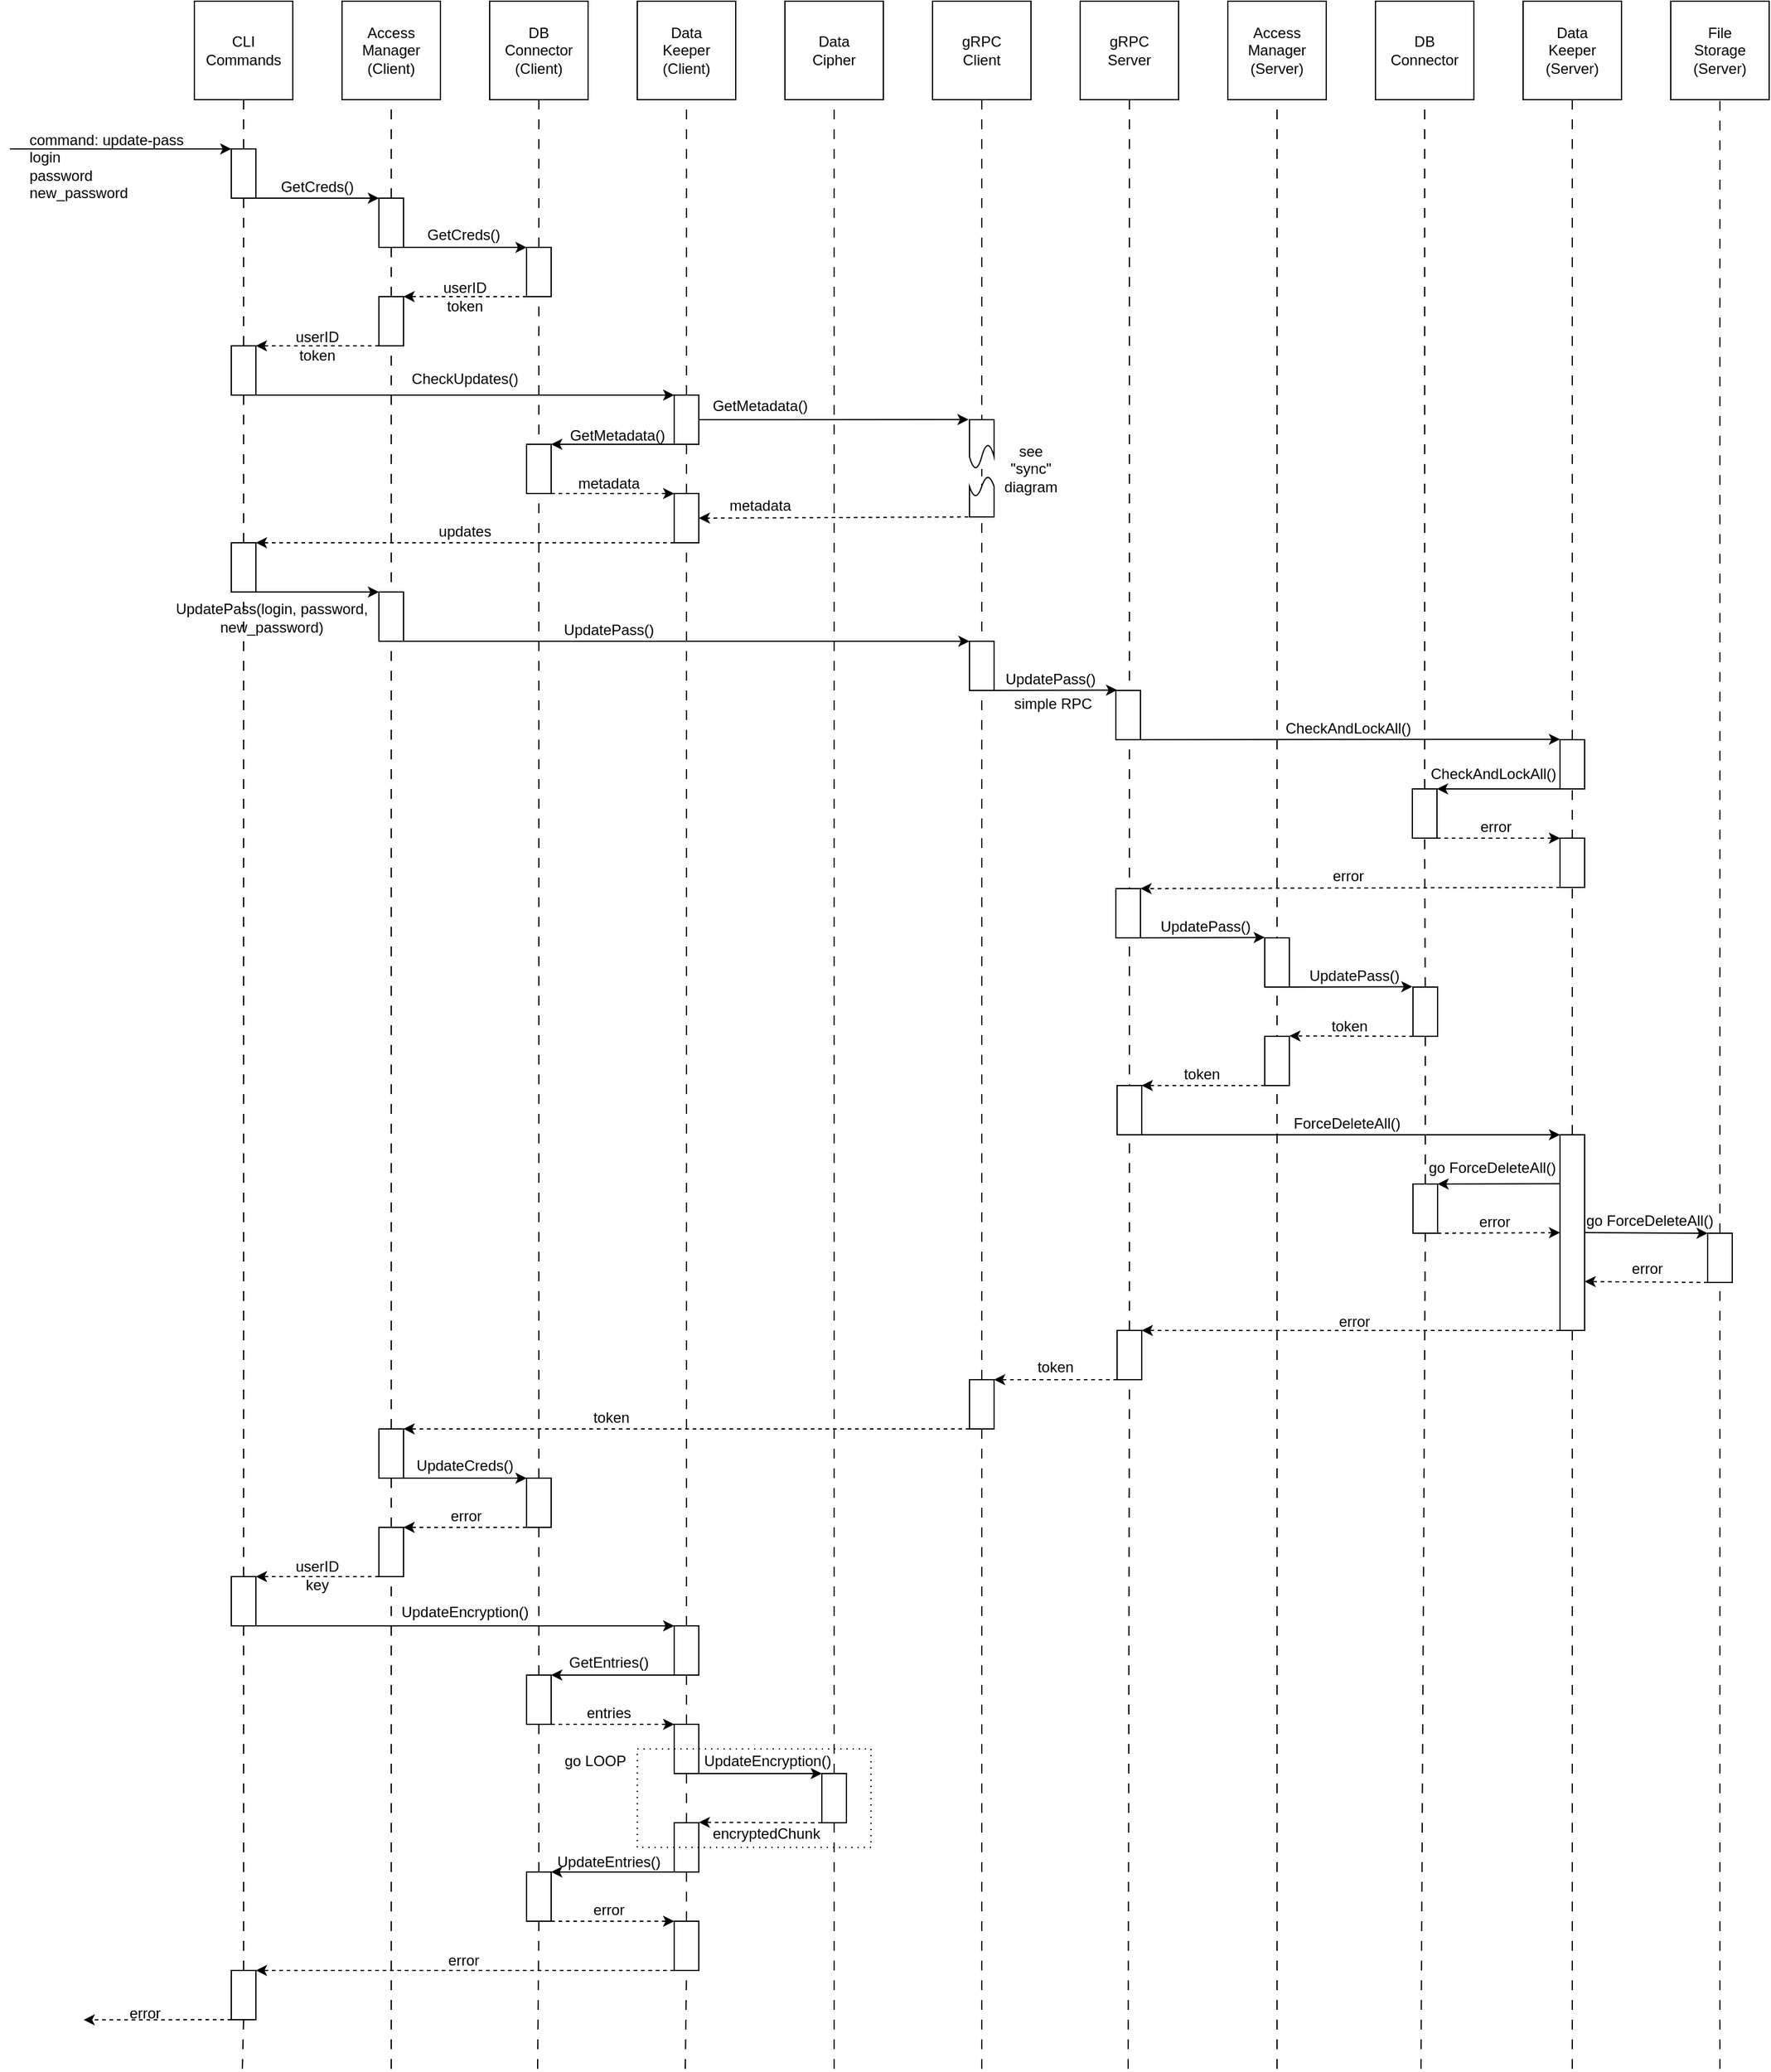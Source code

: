 <mxfile>
    <diagram name="Page-1" id="1Ryli8fB0829bHw35d7t">
        <mxGraphModel dx="1779" dy="1341" grid="1" gridSize="10" guides="1" tooltips="1" connect="1" arrows="1" fold="1" page="0" pageScale="1" pageWidth="827" pageHeight="1169" math="0" shadow="0">
            <root>
                <mxCell id="0"/>
                <mxCell id="1" parent="0"/>
                <mxCell id="tuJECXELKrIchDs7tuP_-1" value="CLI&lt;br&gt;Commands" style="whiteSpace=wrap;html=1;aspect=fixed;" parent="1" vertex="1">
                    <mxGeometry x="80" y="-240" width="80" height="80" as="geometry"/>
                </mxCell>
                <mxCell id="tuJECXELKrIchDs7tuP_-2" value="" style="endArrow=none;dashed=1;html=1;rounded=0;entryX=0.5;entryY=1;entryDx=0;entryDy=0;dashPattern=8 8;startArrow=none;" parent="1" source="407" target="tuJECXELKrIchDs7tuP_-1" edge="1">
                    <mxGeometry width="50" height="50" relative="1" as="geometry">
                        <mxPoint x="120" y="220" as="sourcePoint"/>
                        <mxPoint x="460" y="90" as="targetPoint"/>
                    </mxGeometry>
                </mxCell>
                <mxCell id="tuJECXELKrIchDs7tuP_-4" value="Data&lt;br&gt;Keeper&lt;br&gt;(Client)" style="whiteSpace=wrap;html=1;aspect=fixed;" parent="1" vertex="1">
                    <mxGeometry x="440" y="-240" width="80" height="80" as="geometry"/>
                </mxCell>
                <mxCell id="tuJECXELKrIchDs7tuP_-8" value="gRPC&lt;br&gt;Client" style="whiteSpace=wrap;html=1;aspect=fixed;" parent="1" vertex="1">
                    <mxGeometry x="680" y="-240" width="80" height="80" as="geometry"/>
                </mxCell>
                <mxCell id="tuJECXELKrIchDs7tuP_-9" value="gRPC&lt;br&gt;Server" style="whiteSpace=wrap;html=1;aspect=fixed;" parent="1" vertex="1">
                    <mxGeometry x="800" y="-240" width="80" height="80" as="geometry"/>
                </mxCell>
                <mxCell id="tuJECXELKrIchDs7tuP_-10" value="Access Manager&lt;br&gt;(Server)" style="whiteSpace=wrap;html=1;aspect=fixed;" parent="1" vertex="1">
                    <mxGeometry x="920" y="-240" width="80" height="80" as="geometry"/>
                </mxCell>
                <mxCell id="tuJECXELKrIchDs7tuP_-12" value="DB&lt;br&gt;Connector" style="whiteSpace=wrap;html=1;aspect=fixed;" parent="1" vertex="1">
                    <mxGeometry x="1040" y="-240" width="80" height="80" as="geometry"/>
                </mxCell>
                <mxCell id="tuJECXELKrIchDs7tuP_-13" value="" style="endArrow=none;dashed=1;html=1;rounded=0;entryX=0.5;entryY=1;entryDx=0;entryDy=0;dashPattern=8 8;startArrow=none;" parent="1" source="416" target="tuJECXELKrIchDs7tuP_-4" edge="1">
                    <mxGeometry width="50" height="50" relative="1" as="geometry">
                        <mxPoint x="479" y="1460" as="sourcePoint"/>
                        <mxPoint x="530" y="-60" as="targetPoint"/>
                    </mxGeometry>
                </mxCell>
                <mxCell id="tuJECXELKrIchDs7tuP_-15" value="" style="endArrow=none;dashed=1;html=1;rounded=0;entryX=0.5;entryY=1;entryDx=0;entryDy=0;dashPattern=8 8;startArrow=none;" parent="1" target="tuJECXELKrIchDs7tuP_-8" edge="1">
                    <mxGeometry width="50" height="50" relative="1" as="geometry">
                        <mxPoint x="720.0" y="120" as="sourcePoint"/>
                        <mxPoint x="910" y="300" as="targetPoint"/>
                    </mxGeometry>
                </mxCell>
                <mxCell id="tuJECXELKrIchDs7tuP_-16" value="" style="endArrow=none;dashed=1;html=1;rounded=0;entryX=0.5;entryY=1;entryDx=0;entryDy=0;dashPattern=8 8;startArrow=none;" parent="1" source="477" target="tuJECXELKrIchDs7tuP_-9" edge="1">
                    <mxGeometry width="50" height="50" relative="1" as="geometry">
                        <mxPoint x="839" y="1470" as="sourcePoint"/>
                        <mxPoint x="910" y="300" as="targetPoint"/>
                    </mxGeometry>
                </mxCell>
                <mxCell id="tuJECXELKrIchDs7tuP_-17" value="" style="endArrow=none;dashed=1;html=1;rounded=0;entryX=0.5;entryY=1;entryDx=0;entryDy=0;dashPattern=8 8;startArrow=none;" parent="1" target="tuJECXELKrIchDs7tuP_-10" edge="1">
                    <mxGeometry width="50" height="50" relative="1" as="geometry">
                        <mxPoint x="960" y="1440" as="sourcePoint"/>
                        <mxPoint x="910" y="300" as="targetPoint"/>
                    </mxGeometry>
                </mxCell>
                <mxCell id="tuJECXELKrIchDs7tuP_-18" value="" style="endArrow=none;dashed=1;html=1;rounded=0;entryX=0.5;entryY=1;entryDx=0;entryDy=0;dashPattern=8 8;startArrow=none;" parent="1" source="452" edge="1">
                    <mxGeometry width="50" height="50" relative="1" as="geometry">
                        <mxPoint x="1079" y="860" as="sourcePoint"/>
                        <mxPoint x="1080" y="-160.0" as="targetPoint"/>
                    </mxGeometry>
                </mxCell>
                <mxCell id="399" style="edgeStyle=none;html=1;exitX=1;exitY=1;exitDx=0;exitDy=0;entryX=0;entryY=0;entryDx=0;entryDy=0;" edge="1" parent="1" source="tuJECXELKrIchDs7tuP_-20" target="396">
                    <mxGeometry relative="1" as="geometry"/>
                </mxCell>
                <mxCell id="tuJECXELKrIchDs7tuP_-20" value="" style="rounded=0;whiteSpace=wrap;html=1;" parent="1" vertex="1">
                    <mxGeometry x="110" y="-120" width="20" height="40" as="geometry"/>
                </mxCell>
                <mxCell id="tuJECXELKrIchDs7tuP_-21" value="" style="endArrow=classic;html=1;rounded=0;entryX=0;entryY=0;entryDx=0;entryDy=0;" parent="1" target="tuJECXELKrIchDs7tuP_-20" edge="1">
                    <mxGeometry width="50" height="50" relative="1" as="geometry">
                        <mxPoint x="-70" y="-120" as="sourcePoint"/>
                        <mxPoint x="320" y="40" as="targetPoint"/>
                    </mxGeometry>
                </mxCell>
                <mxCell id="tuJECXELKrIchDs7tuP_-28" value="Access&lt;br&gt;Manager&lt;br&gt;(Client)" style="whiteSpace=wrap;html=1;aspect=fixed;" parent="1" vertex="1">
                    <mxGeometry x="200" y="-240" width="80" height="80" as="geometry"/>
                </mxCell>
                <mxCell id="tuJECXELKrIchDs7tuP_-29" value="" style="endArrow=none;dashed=1;html=1;rounded=0;entryX=0.5;entryY=1;entryDx=0;entryDy=0;dashPattern=8 8;startArrow=none;" parent="1" target="tuJECXELKrIchDs7tuP_-28" edge="1" source="404">
                    <mxGeometry width="50" height="50" relative="1" as="geometry">
                        <mxPoint x="240" y="2720" as="sourcePoint"/>
                        <mxPoint x="290" y="190" as="targetPoint"/>
                    </mxGeometry>
                </mxCell>
                <mxCell id="tuJECXELKrIchDs7tuP_-30" value="DB&lt;br&gt;Connector&lt;br&gt;(Client)" style="whiteSpace=wrap;html=1;aspect=fixed;" parent="1" vertex="1">
                    <mxGeometry x="320" y="-240" width="80" height="80" as="geometry"/>
                </mxCell>
                <mxCell id="tuJECXELKrIchDs7tuP_-31" value="" style="endArrow=none;dashed=1;html=1;rounded=0;entryX=0.5;entryY=1;entryDx=0;entryDy=0;dashPattern=8 8;startArrow=none;" parent="1" source="401" target="tuJECXELKrIchDs7tuP_-30" edge="1">
                    <mxGeometry width="50" height="50" relative="1" as="geometry">
                        <mxPoint x="360" y="310" as="sourcePoint"/>
                        <mxPoint x="410" y="-60" as="targetPoint"/>
                    </mxGeometry>
                </mxCell>
                <mxCell id="tuJECXELKrIchDs7tuP_-33" value="" style="endArrow=classic;html=1;rounded=0;exitX=1;exitY=1;exitDx=0;exitDy=0;entryX=0;entryY=0;entryDx=0;entryDy=0;" parent="1" target="tuJECXELKrIchDs7tuP_-32" edge="1">
                    <mxGeometry width="50" height="50" relative="1" as="geometry">
                        <mxPoint x="130" y="240" as="sourcePoint"/>
                        <mxPoint x="580" y="370" as="targetPoint"/>
                    </mxGeometry>
                </mxCell>
                <mxCell id="tuJECXELKrIchDs7tuP_-38" value="UpdatePass(login, password, new_password)" style="text;strokeColor=none;align=center;fillColor=none;html=1;verticalAlign=middle;whiteSpace=wrap;rounded=0;" parent="1" vertex="1">
                    <mxGeometry x="54" y="246" width="178" height="30" as="geometry"/>
                </mxCell>
                <mxCell id="tuJECXELKrIchDs7tuP_-41" value="command: update-pass&lt;br&gt;login&lt;br&gt;password&lt;br&gt;new_password" style="text;html=1;strokeColor=none;fillColor=none;align=left;verticalAlign=middle;whiteSpace=wrap;rounded=0;" parent="1" vertex="1">
                    <mxGeometry x="-56" y="-121" width="135" height="30" as="geometry"/>
                </mxCell>
                <mxCell id="373" style="edgeStyle=none;html=1;exitX=1;exitY=1;exitDx=0;exitDy=0;entryX=0;entryY=0;entryDx=0;entryDy=0;" edge="1" parent="1" target="372">
                    <mxGeometry relative="1" as="geometry">
                        <mxPoint x="250" y="280" as="sourcePoint"/>
                    </mxGeometry>
                </mxCell>
                <mxCell id="95" value="" style="endArrow=none;dashed=1;html=1;rounded=0;entryX=0.5;entryY=1;entryDx=0;entryDy=0;dashPattern=8 8;startArrow=none;" parent="1" edge="1" source="426">
                    <mxGeometry width="50" height="50" relative="1" as="geometry">
                        <mxPoint x="720" y="2700" as="sourcePoint"/>
                        <mxPoint x="720.0" y="140" as="targetPoint"/>
                    </mxGeometry>
                </mxCell>
                <mxCell id="300" value="Data&lt;br&gt;Keeper&lt;br&gt;(Server)" style="whiteSpace=wrap;html=1;aspect=fixed;" parent="1" vertex="1">
                    <mxGeometry x="1160" y="-240" width="80" height="80" as="geometry"/>
                </mxCell>
                <mxCell id="301" value="" style="endArrow=none;dashed=1;html=1;strokeWidth=1;entryX=0.5;entryY=1;entryDx=0;entryDy=0;dashPattern=8 8;startArrow=none;" parent="1" source="448" target="300" edge="1">
                    <mxGeometry width="50" height="50" relative="1" as="geometry">
                        <mxPoint x="1200" y="1440" as="sourcePoint"/>
                        <mxPoint x="1690" y="760" as="targetPoint"/>
                    </mxGeometry>
                </mxCell>
                <mxCell id="376" style="edgeStyle=none;html=1;exitX=1;exitY=1;exitDx=0;exitDy=0;" edge="1" parent="1" source="372">
                    <mxGeometry relative="1" as="geometry">
                        <mxPoint x="830" y="319.667" as="targetPoint"/>
                    </mxGeometry>
                </mxCell>
                <mxCell id="374" value="UpdatePass()" style="text;html=1;strokeColor=none;fillColor=none;align=center;verticalAlign=middle;whiteSpace=wrap;rounded=0;" vertex="1" parent="1">
                    <mxGeometry x="387" y="256" width="60" height="30" as="geometry"/>
                </mxCell>
                <mxCell id="381" style="edgeStyle=none;html=1;exitX=1;exitY=1;exitDx=0;exitDy=0;" edge="1" parent="1">
                    <mxGeometry relative="1" as="geometry">
                        <mxPoint x="950" y="520.667" as="targetPoint"/>
                        <mxPoint x="849" y="521" as="sourcePoint"/>
                    </mxGeometry>
                </mxCell>
                <mxCell id="450" style="edgeStyle=none;html=1;exitX=1;exitY=1;exitDx=0;exitDy=0;" edge="1" parent="1" source="375">
                    <mxGeometry relative="1" as="geometry">
                        <mxPoint x="1190" y="359.684" as="targetPoint"/>
                    </mxGeometry>
                </mxCell>
                <mxCell id="375" value="" style="rounded=0;whiteSpace=wrap;html=1;" vertex="1" parent="1">
                    <mxGeometry x="829" y="320" width="20" height="40" as="geometry"/>
                </mxCell>
                <mxCell id="377" value="UpdatePass()" style="text;html=1;strokeColor=none;fillColor=none;align=center;verticalAlign=middle;whiteSpace=wrap;rounded=0;" vertex="1" parent="1">
                    <mxGeometry x="746" y="296" width="60" height="30" as="geometry"/>
                </mxCell>
                <mxCell id="378" value="simple RPC" style="text;html=1;strokeColor=none;fillColor=none;align=center;verticalAlign=middle;whiteSpace=wrap;rounded=0;" vertex="1" parent="1">
                    <mxGeometry x="738" y="316" width="80" height="30" as="geometry"/>
                </mxCell>
                <mxCell id="387" style="edgeStyle=none;html=1;exitX=1;exitY=1;exitDx=0;exitDy=0;" edge="1" parent="1" source="379">
                    <mxGeometry relative="1" as="geometry">
                        <mxPoint x="1070" y="560.667" as="targetPoint"/>
                    </mxGeometry>
                </mxCell>
                <mxCell id="379" value="" style="rounded=0;whiteSpace=wrap;html=1;" vertex="1" parent="1">
                    <mxGeometry x="950" y="521" width="20" height="40" as="geometry"/>
                </mxCell>
                <mxCell id="382" value="UpdatePass()" style="text;html=1;strokeColor=none;fillColor=none;align=center;verticalAlign=middle;whiteSpace=wrap;rounded=0;" vertex="1" parent="1">
                    <mxGeometry x="871.5" y="497" width="60" height="30" as="geometry"/>
                </mxCell>
                <mxCell id="384" value="" style="endArrow=none;dashed=1;html=1;rounded=0;entryX=0.5;entryY=1;entryDx=0;entryDy=0;dashPattern=8 8;startArrow=none;" edge="1" parent="1" source="464" target="383">
                    <mxGeometry width="50" height="50" relative="1" as="geometry">
                        <mxPoint x="1078" y="1480" as="sourcePoint"/>
                        <mxPoint x="1080" y="241.0" as="targetPoint"/>
                    </mxGeometry>
                </mxCell>
                <mxCell id="390" style="edgeStyle=none;html=1;exitX=0;exitY=1;exitDx=0;exitDy=0;dashed=1;" edge="1" parent="1" source="383">
                    <mxGeometry relative="1" as="geometry">
                        <mxPoint x="970" y="600.667" as="targetPoint"/>
                    </mxGeometry>
                </mxCell>
                <mxCell id="383" value="" style="rounded=0;whiteSpace=wrap;html=1;" vertex="1" parent="1">
                    <mxGeometry x="1070.5" y="561" width="20" height="40" as="geometry"/>
                </mxCell>
                <mxCell id="388" value="UpdatePass()" style="text;html=1;strokeColor=none;fillColor=none;align=center;verticalAlign=middle;whiteSpace=wrap;rounded=0;" vertex="1" parent="1">
                    <mxGeometry x="993" y="537" width="60" height="30" as="geometry"/>
                </mxCell>
                <mxCell id="393" style="edgeStyle=none;html=1;exitX=0;exitY=1;exitDx=0;exitDy=0;entryX=1;entryY=0;entryDx=0;entryDy=0;dashed=1;" edge="1" parent="1" source="389" target="392">
                    <mxGeometry relative="1" as="geometry"/>
                </mxCell>
                <mxCell id="389" value="" style="rounded=0;whiteSpace=wrap;html=1;" vertex="1" parent="1">
                    <mxGeometry x="950" y="601" width="20" height="40" as="geometry"/>
                </mxCell>
                <mxCell id="391" value="token" style="text;html=1;strokeColor=none;fillColor=none;align=center;verticalAlign=middle;whiteSpace=wrap;rounded=0;" vertex="1" parent="1">
                    <mxGeometry x="989" y="578" width="60" height="30" as="geometry"/>
                </mxCell>
                <mxCell id="447" style="edgeStyle=none;html=1;exitX=1;exitY=1;exitDx=0;exitDy=0;entryX=0;entryY=0;entryDx=0;entryDy=0;" edge="1" parent="1" source="392" target="445">
                    <mxGeometry relative="1" as="geometry"/>
                </mxCell>
                <mxCell id="392" value="" style="rounded=0;whiteSpace=wrap;html=1;" vertex="1" parent="1">
                    <mxGeometry x="830" y="641" width="20" height="40" as="geometry"/>
                </mxCell>
                <mxCell id="394" value="token" style="text;html=1;strokeColor=none;fillColor=none;align=center;verticalAlign=middle;whiteSpace=wrap;rounded=0;" vertex="1" parent="1">
                    <mxGeometry x="868.5" y="617" width="60" height="30" as="geometry"/>
                </mxCell>
                <mxCell id="403" style="edgeStyle=none;html=1;exitX=1;exitY=1;exitDx=0;exitDy=0;entryX=0;entryY=0;entryDx=0;entryDy=0;" edge="1" parent="1" source="396" target="401">
                    <mxGeometry relative="1" as="geometry"/>
                </mxCell>
                <mxCell id="396" value="" style="rounded=0;whiteSpace=wrap;html=1;" vertex="1" parent="1">
                    <mxGeometry x="230" y="-80" width="20" height="40" as="geometry"/>
                </mxCell>
                <mxCell id="402" value="" style="endArrow=none;dashed=1;html=1;rounded=0;entryX=0.5;entryY=1;entryDx=0;entryDy=0;dashPattern=8 8;startArrow=none;" edge="1" parent="1" source="488" target="401">
                    <mxGeometry width="50" height="50" relative="1" as="geometry">
                        <mxPoint x="359" y="1423.333" as="sourcePoint"/>
                        <mxPoint x="360" y="-160" as="targetPoint"/>
                    </mxGeometry>
                </mxCell>
                <mxCell id="406" style="edgeStyle=none;html=1;exitX=0;exitY=1;exitDx=0;exitDy=0;entryX=1;entryY=0;entryDx=0;entryDy=0;dashed=1;" edge="1" parent="1" source="401" target="404">
                    <mxGeometry relative="1" as="geometry"/>
                </mxCell>
                <mxCell id="401" value="" style="rounded=0;whiteSpace=wrap;html=1;" vertex="1" parent="1">
                    <mxGeometry x="350" y="-40" width="20" height="40" as="geometry"/>
                </mxCell>
                <mxCell id="405" value="" style="endArrow=none;dashed=1;html=1;rounded=0;entryX=0.5;entryY=1;entryDx=0;entryDy=0;dashPattern=8 8;startArrow=none;" edge="1" parent="1" source="494" target="404">
                    <mxGeometry width="50" height="50" relative="1" as="geometry">
                        <mxPoint x="240" y="2720" as="sourcePoint"/>
                        <mxPoint x="240" y="-160" as="targetPoint"/>
                    </mxGeometry>
                </mxCell>
                <mxCell id="409" style="edgeStyle=none;html=1;exitX=0;exitY=1;exitDx=0;exitDy=0;entryX=1;entryY=0;entryDx=0;entryDy=0;dashed=1;" edge="1" parent="1" source="404" target="407">
                    <mxGeometry relative="1" as="geometry"/>
                </mxCell>
                <mxCell id="404" value="" style="rounded=0;whiteSpace=wrap;html=1;" vertex="1" parent="1">
                    <mxGeometry x="230" width="20" height="40" as="geometry"/>
                </mxCell>
                <mxCell id="408" value="" style="endArrow=none;dashed=1;html=1;rounded=0;entryX=0.5;entryY=1;entryDx=0;entryDy=0;dashPattern=8 8;startArrow=none;" edge="1" parent="1" source="439" target="407">
                    <mxGeometry width="50" height="50" relative="1" as="geometry">
                        <mxPoint x="119" y="1450" as="sourcePoint"/>
                        <mxPoint x="120" y="-160" as="targetPoint"/>
                    </mxGeometry>
                </mxCell>
                <mxCell id="418" style="edgeStyle=none;html=1;exitX=1;exitY=1;exitDx=0;exitDy=0;entryX=0;entryY=0;entryDx=0;entryDy=0;" edge="1" parent="1" source="407" target="416">
                    <mxGeometry relative="1" as="geometry"/>
                </mxCell>
                <mxCell id="407" value="" style="rounded=0;whiteSpace=wrap;html=1;" vertex="1" parent="1">
                    <mxGeometry x="110" y="40" width="20" height="40" as="geometry"/>
                </mxCell>
                <mxCell id="410" value="GetCreds()" style="text;html=1;strokeColor=none;fillColor=none;align=center;verticalAlign=middle;whiteSpace=wrap;rounded=0;" vertex="1" parent="1">
                    <mxGeometry x="150" y="-104" width="60" height="30" as="geometry"/>
                </mxCell>
                <mxCell id="411" value="GetCreds()" style="text;html=1;strokeColor=none;fillColor=none;align=center;verticalAlign=middle;whiteSpace=wrap;rounded=0;" vertex="1" parent="1">
                    <mxGeometry x="269" y="-65" width="60" height="30" as="geometry"/>
                </mxCell>
                <mxCell id="412" value="userID&lt;br&gt;token" style="text;html=1;strokeColor=none;fillColor=none;align=center;verticalAlign=middle;whiteSpace=wrap;rounded=0;" vertex="1" parent="1">
                    <mxGeometry x="270" y="-15" width="60" height="30" as="geometry"/>
                </mxCell>
                <mxCell id="413" value="userID&lt;br&gt;token" style="text;html=1;strokeColor=none;fillColor=none;align=center;verticalAlign=middle;whiteSpace=wrap;rounded=0;" vertex="1" parent="1">
                    <mxGeometry x="150" y="27" width="60" height="25" as="geometry"/>
                </mxCell>
                <mxCell id="417" value="" style="endArrow=none;dashed=1;html=1;rounded=0;entryX=0.5;entryY=1;entryDx=0;entryDy=0;dashPattern=8 8;startArrow=none;" edge="1" parent="1" source="430" target="416">
                    <mxGeometry width="50" height="50" relative="1" as="geometry">
                        <mxPoint x="479" y="1460" as="sourcePoint"/>
                        <mxPoint x="480" y="-160" as="targetPoint"/>
                    </mxGeometry>
                </mxCell>
                <mxCell id="422" style="edgeStyle=none;html=1;exitX=1;exitY=1;exitDx=0;exitDy=0;entryX=-0.038;entryY=-0.003;entryDx=0;entryDy=0;entryPerimeter=0;" edge="1" parent="1" target="425">
                    <mxGeometry relative="1" as="geometry">
                        <mxPoint x="490.0" y="100" as="sourcePoint"/>
                        <mxPoint x="590.0" y="100" as="targetPoint"/>
                    </mxGeometry>
                </mxCell>
                <mxCell id="429" style="edgeStyle=none;html=1;exitX=0;exitY=1;exitDx=0;exitDy=0;entryX=1;entryY=0;entryDx=0;entryDy=0;" edge="1" parent="1" source="416" target="428">
                    <mxGeometry relative="1" as="geometry"/>
                </mxCell>
                <mxCell id="416" value="" style="rounded=0;whiteSpace=wrap;html=1;" vertex="1" parent="1">
                    <mxGeometry x="470" y="80" width="20" height="40" as="geometry"/>
                </mxCell>
                <mxCell id="419" value="CheckUpdates()" style="text;html=1;strokeColor=none;fillColor=none;align=center;verticalAlign=middle;whiteSpace=wrap;rounded=0;" vertex="1" parent="1">
                    <mxGeometry x="270" y="52" width="60" height="30" as="geometry"/>
                </mxCell>
                <mxCell id="423" value="GetMetadata()" style="text;html=1;strokeColor=none;fillColor=none;align=center;verticalAlign=middle;whiteSpace=wrap;rounded=0;" vertex="1" parent="1">
                    <mxGeometry x="510" y="74" width="60" height="30" as="geometry"/>
                </mxCell>
                <mxCell id="425" value="" style="shape=document;whiteSpace=wrap;html=1;boundedLbl=1;size=0.5;" vertex="1" parent="1">
                    <mxGeometry x="710" y="100" width="20" height="40" as="geometry"/>
                </mxCell>
                <mxCell id="427" value="" style="endArrow=none;dashed=1;html=1;rounded=0;entryX=0.5;entryY=1;entryDx=0;entryDy=0;dashPattern=8 8;startArrow=none;" edge="1" parent="1" source="481" target="426">
                    <mxGeometry width="50" height="50" relative="1" as="geometry">
                        <mxPoint x="720.0" y="2720.0" as="sourcePoint"/>
                        <mxPoint x="720.0" y="160" as="targetPoint"/>
                    </mxGeometry>
                </mxCell>
                <mxCell id="436" style="edgeStyle=none;html=1;exitX=0.75;exitY=0;exitDx=0;exitDy=0;entryX=1;entryY=0.5;entryDx=0;entryDy=0;dashed=1;" edge="1" parent="1" source="426" target="430">
                    <mxGeometry relative="1" as="geometry"/>
                </mxCell>
                <mxCell id="426" value="" style="shape=document;whiteSpace=wrap;html=1;boundedLbl=1;size=0.5;rotation=-180;" vertex="1" parent="1">
                    <mxGeometry x="710" y="146" width="20" height="33" as="geometry"/>
                </mxCell>
                <mxCell id="432" style="edgeStyle=none;html=1;exitX=1;exitY=1;exitDx=0;exitDy=0;entryX=0;entryY=0;entryDx=0;entryDy=0;dashed=1;" edge="1" parent="1" source="428" target="430">
                    <mxGeometry relative="1" as="geometry"/>
                </mxCell>
                <mxCell id="428" value="" style="rounded=0;whiteSpace=wrap;html=1;" vertex="1" parent="1">
                    <mxGeometry x="350" y="120" width="20" height="40" as="geometry"/>
                </mxCell>
                <mxCell id="431" value="" style="endArrow=none;dashed=1;html=1;rounded=0;entryX=0.5;entryY=1;entryDx=0;entryDy=0;dashPattern=8 8;startArrow=none;" edge="1" parent="1" source="503" target="430">
                    <mxGeometry width="50" height="50" relative="1" as="geometry">
                        <mxPoint x="479" y="1460" as="sourcePoint"/>
                        <mxPoint x="480.0" y="120" as="targetPoint"/>
                    </mxGeometry>
                </mxCell>
                <mxCell id="441" style="edgeStyle=none;html=1;exitX=0;exitY=1;exitDx=0;exitDy=0;entryX=1;entryY=0;entryDx=0;entryDy=0;dashed=1;" edge="1" parent="1" source="430" target="439">
                    <mxGeometry relative="1" as="geometry"/>
                </mxCell>
                <mxCell id="430" value="" style="rounded=0;whiteSpace=wrap;html=1;" vertex="1" parent="1">
                    <mxGeometry x="470" y="160" width="20" height="40" as="geometry"/>
                </mxCell>
                <mxCell id="433" value="GetMetadata()" style="text;html=1;strokeColor=none;fillColor=none;align=center;verticalAlign=middle;whiteSpace=wrap;rounded=0;" vertex="1" parent="1">
                    <mxGeometry x="394" y="98" width="60" height="30" as="geometry"/>
                </mxCell>
                <mxCell id="434" value="metadata" style="text;html=1;strokeColor=none;fillColor=none;align=center;verticalAlign=middle;whiteSpace=wrap;rounded=0;" vertex="1" parent="1">
                    <mxGeometry x="387" y="137" width="60" height="30" as="geometry"/>
                </mxCell>
                <mxCell id="437" value="metadata" style="text;html=1;strokeColor=none;fillColor=none;align=center;verticalAlign=middle;whiteSpace=wrap;rounded=0;" vertex="1" parent="1">
                    <mxGeometry x="510" y="155" width="60" height="30" as="geometry"/>
                </mxCell>
                <mxCell id="438" value="see&lt;br&gt;&quot;sync&quot;&lt;br&gt;diagram" style="text;html=1;strokeColor=none;fillColor=none;align=center;verticalAlign=middle;whiteSpace=wrap;rounded=0;" vertex="1" parent="1">
                    <mxGeometry x="730" y="125" width="60" height="30" as="geometry"/>
                </mxCell>
                <mxCell id="440" value="" style="endArrow=none;dashed=1;html=1;rounded=0;entryX=0.5;entryY=1;entryDx=0;entryDy=0;dashPattern=8 8;startArrow=none;" edge="1" parent="1" source="533" target="439">
                    <mxGeometry width="50" height="50" relative="1" as="geometry">
                        <mxPoint x="119" y="1450" as="sourcePoint"/>
                        <mxPoint x="120" y="80" as="targetPoint"/>
                    </mxGeometry>
                </mxCell>
                <mxCell id="439" value="" style="rounded=0;whiteSpace=wrap;html=1;" vertex="1" parent="1">
                    <mxGeometry x="110" y="200" width="20" height="40" as="geometry"/>
                </mxCell>
                <mxCell id="442" value="updates" style="text;html=1;strokeColor=none;fillColor=none;align=center;verticalAlign=middle;whiteSpace=wrap;rounded=0;" vertex="1" parent="1">
                    <mxGeometry x="270" y="176" width="60" height="30" as="geometry"/>
                </mxCell>
                <mxCell id="443" value="File&lt;br&gt;Storage&lt;br&gt;(Server)&lt;br&gt;" style="whiteSpace=wrap;html=1;aspect=fixed;" vertex="1" parent="1">
                    <mxGeometry x="1280" y="-240" width="80" height="80" as="geometry"/>
                </mxCell>
                <mxCell id="444" value="" style="endArrow=none;dashed=1;html=1;entryX=0.5;entryY=1;entryDx=0;entryDy=0;dashPattern=8 8;startArrow=none;" edge="1" parent="1" source="468" target="443">
                    <mxGeometry width="50" height="50" relative="1" as="geometry">
                        <mxPoint x="1320" y="1450" as="sourcePoint"/>
                        <mxPoint x="1270" y="-10" as="targetPoint"/>
                    </mxGeometry>
                </mxCell>
                <mxCell id="446" value="" style="endArrow=none;dashed=1;html=1;strokeWidth=1;entryX=0.5;entryY=1;entryDx=0;entryDy=0;dashPattern=8 8;startArrow=none;" edge="1" parent="1" target="445">
                    <mxGeometry width="50" height="50" relative="1" as="geometry">
                        <mxPoint x="1200" y="1440" as="sourcePoint"/>
                        <mxPoint x="1200" y="-160" as="targetPoint"/>
                    </mxGeometry>
                </mxCell>
                <mxCell id="473" style="edgeStyle=none;html=1;exitX=1;exitY=0.5;exitDx=0;exitDy=0;entryX=0;entryY=0;entryDx=0;entryDy=0;" edge="1" parent="1" source="445" target="468">
                    <mxGeometry relative="1" as="geometry"/>
                </mxCell>
                <mxCell id="479" style="edgeStyle=none;html=1;exitX=0;exitY=1;exitDx=0;exitDy=0;entryX=1;entryY=0;entryDx=0;entryDy=0;dashed=1;" edge="1" parent="1" source="445" target="477">
                    <mxGeometry relative="1" as="geometry"/>
                </mxCell>
                <mxCell id="445" value="" style="rounded=0;whiteSpace=wrap;html=1;" vertex="1" parent="1">
                    <mxGeometry x="1190" y="681" width="20" height="159" as="geometry"/>
                </mxCell>
                <mxCell id="449" value="" style="endArrow=none;dashed=1;html=1;strokeWidth=1;entryX=0.5;entryY=1;entryDx=0;entryDy=0;dashPattern=8 8;startArrow=none;" edge="1" parent="1" source="445" target="448">
                    <mxGeometry width="50" height="50" relative="1" as="geometry">
                        <mxPoint x="1200" y="668" as="sourcePoint"/>
                        <mxPoint x="1200" y="-160" as="targetPoint"/>
                    </mxGeometry>
                </mxCell>
                <mxCell id="454" style="edgeStyle=none;html=1;exitX=0;exitY=1;exitDx=0;exitDy=0;entryX=1;entryY=0;entryDx=0;entryDy=0;" edge="1" parent="1" source="448" target="452">
                    <mxGeometry relative="1" as="geometry"/>
                </mxCell>
                <mxCell id="448" value="" style="rounded=0;whiteSpace=wrap;html=1;" vertex="1" parent="1">
                    <mxGeometry x="1190" y="360" width="20" height="40" as="geometry"/>
                </mxCell>
                <mxCell id="451" value="CheckAndLockAll()" style="text;html=1;strokeColor=none;fillColor=none;align=center;verticalAlign=middle;whiteSpace=wrap;rounded=0;" vertex="1" parent="1">
                    <mxGeometry x="988" y="336" width="60" height="30" as="geometry"/>
                </mxCell>
                <mxCell id="453" value="" style="endArrow=none;dashed=1;html=1;rounded=0;entryX=0.5;entryY=1;entryDx=0;entryDy=0;dashPattern=8 8;startArrow=none;" edge="1" parent="1" source="383" target="452">
                    <mxGeometry width="50" height="50" relative="1" as="geometry">
                        <mxPoint x="1080.486" y="548" as="sourcePoint"/>
                        <mxPoint x="1080" y="-160" as="targetPoint"/>
                    </mxGeometry>
                </mxCell>
                <mxCell id="457" style="edgeStyle=none;html=1;exitX=1;exitY=1;exitDx=0;exitDy=0;entryX=0;entryY=0;entryDx=0;entryDy=0;dashed=1;" edge="1" parent="1" source="452" target="456">
                    <mxGeometry relative="1" as="geometry"/>
                </mxCell>
                <mxCell id="452" value="" style="rounded=0;whiteSpace=wrap;html=1;" vertex="1" parent="1">
                    <mxGeometry x="1070" y="400" width="20" height="40" as="geometry"/>
                </mxCell>
                <mxCell id="455" value="CheckAndLockAll()" style="text;html=1;strokeColor=none;fillColor=none;align=center;verticalAlign=middle;whiteSpace=wrap;rounded=0;" vertex="1" parent="1">
                    <mxGeometry x="1106" y="373" width="60" height="30" as="geometry"/>
                </mxCell>
                <mxCell id="460" style="edgeStyle=none;html=1;exitX=0;exitY=1;exitDx=0;exitDy=0;entryX=1;entryY=0;entryDx=0;entryDy=0;dashed=1;" edge="1" parent="1" source="456" target="459">
                    <mxGeometry relative="1" as="geometry"/>
                </mxCell>
                <mxCell id="456" value="" style="rounded=0;whiteSpace=wrap;html=1;" vertex="1" parent="1">
                    <mxGeometry x="1190" y="440" width="20" height="40" as="geometry"/>
                </mxCell>
                <mxCell id="458" value="error" style="text;html=1;strokeColor=none;fillColor=none;align=center;verticalAlign=middle;whiteSpace=wrap;rounded=0;" vertex="1" parent="1">
                    <mxGeometry x="1108" y="416" width="60" height="30" as="geometry"/>
                </mxCell>
                <mxCell id="459" value="" style="rounded=0;whiteSpace=wrap;html=1;" vertex="1" parent="1">
                    <mxGeometry x="829" y="481" width="20" height="40" as="geometry"/>
                </mxCell>
                <mxCell id="461" value="error" style="text;html=1;strokeColor=none;fillColor=none;align=center;verticalAlign=middle;whiteSpace=wrap;rounded=0;" vertex="1" parent="1">
                    <mxGeometry x="988" y="456" width="60" height="30" as="geometry"/>
                </mxCell>
                <mxCell id="463" value="ForceDeleteAll()" style="text;html=1;strokeColor=none;fillColor=none;align=center;verticalAlign=middle;whiteSpace=wrap;rounded=0;" vertex="1" parent="1">
                    <mxGeometry x="987" y="657" width="60" height="30" as="geometry"/>
                </mxCell>
                <mxCell id="465" value="" style="endArrow=none;dashed=1;html=1;rounded=0;entryX=0.5;entryY=1;entryDx=0;entryDy=0;dashPattern=8 8;startArrow=none;" edge="1" parent="1" target="464">
                    <mxGeometry width="50" height="50" relative="1" as="geometry">
                        <mxPoint x="1077" y="1440" as="sourcePoint"/>
                        <mxPoint x="1080.5" y="601" as="targetPoint"/>
                    </mxGeometry>
                </mxCell>
                <mxCell id="470" style="edgeStyle=none;html=1;exitX=0;exitY=0.25;exitDx=0;exitDy=0;entryX=1;entryY=0;entryDx=0;entryDy=0;" edge="1" parent="1" source="445" target="464">
                    <mxGeometry relative="1" as="geometry"/>
                </mxCell>
                <mxCell id="471" style="edgeStyle=none;html=1;exitX=1;exitY=1;exitDx=0;exitDy=0;dashed=1;" edge="1" parent="1" source="464" target="445">
                    <mxGeometry relative="1" as="geometry"/>
                </mxCell>
                <mxCell id="464" value="" style="rounded=0;whiteSpace=wrap;html=1;" vertex="1" parent="1">
                    <mxGeometry x="1070.5" y="721" width="20" height="40" as="geometry"/>
                </mxCell>
                <mxCell id="469" value="" style="endArrow=none;dashed=1;html=1;entryX=0.5;entryY=1;entryDx=0;entryDy=0;dashPattern=8 8;" edge="1" parent="1" target="468">
                    <mxGeometry width="50" height="50" relative="1" as="geometry">
                        <mxPoint x="1320" y="1440" as="sourcePoint"/>
                        <mxPoint x="1320" y="-160" as="targetPoint"/>
                    </mxGeometry>
                </mxCell>
                <mxCell id="474" style="edgeStyle=none;html=1;exitX=0;exitY=1;exitDx=0;exitDy=0;entryX=1;entryY=0.75;entryDx=0;entryDy=0;dashed=1;" edge="1" parent="1" source="468" target="445">
                    <mxGeometry relative="1" as="geometry"/>
                </mxCell>
                <mxCell id="468" value="" style="rounded=0;whiteSpace=wrap;html=1;" vertex="1" parent="1">
                    <mxGeometry x="1310" y="761" width="20" height="40" as="geometry"/>
                </mxCell>
                <mxCell id="475" value="go ForceDeleteAll()" style="text;html=1;strokeColor=none;fillColor=none;align=center;verticalAlign=middle;whiteSpace=wrap;rounded=0;" vertex="1" parent="1">
                    <mxGeometry x="1082" y="693" width="106" height="30" as="geometry"/>
                </mxCell>
                <mxCell id="476" value="go ForceDeleteAll()" style="text;html=1;strokeColor=none;fillColor=none;align=center;verticalAlign=middle;whiteSpace=wrap;rounded=0;" vertex="1" parent="1">
                    <mxGeometry x="1210" y="736" width="106" height="30" as="geometry"/>
                </mxCell>
                <mxCell id="478" value="" style="endArrow=none;dashed=1;html=1;rounded=0;entryX=0.5;entryY=1;entryDx=0;entryDy=0;dashPattern=8 8;startArrow=none;" edge="1" parent="1" target="477">
                    <mxGeometry width="50" height="50" relative="1" as="geometry">
                        <mxPoint x="839" y="1440" as="sourcePoint"/>
                        <mxPoint x="840" y="-160" as="targetPoint"/>
                    </mxGeometry>
                </mxCell>
                <mxCell id="483" style="edgeStyle=none;html=1;exitX=0;exitY=1;exitDx=0;exitDy=0;entryX=1;entryY=0;entryDx=0;entryDy=0;dashed=1;" edge="1" parent="1" source="477" target="481">
                    <mxGeometry relative="1" as="geometry"/>
                </mxCell>
                <mxCell id="477" value="" style="rounded=0;whiteSpace=wrap;html=1;" vertex="1" parent="1">
                    <mxGeometry x="830" y="840" width="20" height="40" as="geometry"/>
                </mxCell>
                <mxCell id="480" value="error" style="text;html=1;strokeColor=none;fillColor=none;align=center;verticalAlign=middle;whiteSpace=wrap;rounded=0;" vertex="1" parent="1">
                    <mxGeometry x="993" y="818" width="60" height="30" as="geometry"/>
                </mxCell>
                <mxCell id="482" value="" style="endArrow=none;dashed=1;html=1;rounded=0;entryX=0.5;entryY=1;entryDx=0;entryDy=0;dashPattern=8 8;" edge="1" parent="1" target="481">
                    <mxGeometry width="50" height="50" relative="1" as="geometry">
                        <mxPoint x="720" y="1440" as="sourcePoint"/>
                        <mxPoint x="600" y="146.0" as="targetPoint"/>
                    </mxGeometry>
                </mxCell>
                <mxCell id="486" style="edgeStyle=none;html=1;exitX=0;exitY=1;exitDx=0;exitDy=0;entryX=1;entryY=0;entryDx=0;entryDy=0;dashed=1;" edge="1" parent="1" source="481" target="485">
                    <mxGeometry relative="1" as="geometry"/>
                </mxCell>
                <mxCell id="481" value="" style="rounded=0;whiteSpace=wrap;html=1;" vertex="1" parent="1">
                    <mxGeometry x="710" y="880" width="20" height="40" as="geometry"/>
                </mxCell>
                <mxCell id="484" value="token" style="text;html=1;strokeColor=none;fillColor=none;align=center;verticalAlign=middle;whiteSpace=wrap;rounded=0;" vertex="1" parent="1">
                    <mxGeometry x="750" y="855" width="60" height="30" as="geometry"/>
                </mxCell>
                <mxCell id="490" style="edgeStyle=none;html=1;exitX=1;exitY=1;exitDx=0;exitDy=0;entryX=0;entryY=0;entryDx=0;entryDy=0;" edge="1" parent="1" source="485" target="488">
                    <mxGeometry relative="1" as="geometry"/>
                </mxCell>
                <mxCell id="485" value="" style="rounded=0;whiteSpace=wrap;html=1;" vertex="1" parent="1">
                    <mxGeometry x="230" y="920" width="20" height="40" as="geometry"/>
                </mxCell>
                <mxCell id="487" value="token" style="text;html=1;strokeColor=none;fillColor=none;align=center;verticalAlign=middle;whiteSpace=wrap;rounded=0;" vertex="1" parent="1">
                    <mxGeometry x="389" y="896" width="60" height="30" as="geometry"/>
                </mxCell>
                <mxCell id="489" value="" style="endArrow=none;dashed=1;html=1;rounded=0;entryX=0.5;entryY=1;entryDx=0;entryDy=0;dashPattern=8 8;startArrow=none;" edge="1" parent="1" source="525" target="488">
                    <mxGeometry width="50" height="50" relative="1" as="geometry">
                        <mxPoint x="359" y="1423.333" as="sourcePoint"/>
                        <mxPoint x="360" as="targetPoint"/>
                    </mxGeometry>
                </mxCell>
                <mxCell id="496" style="edgeStyle=none;html=1;exitX=0;exitY=1;exitDx=0;exitDy=0;entryX=1;entryY=0;entryDx=0;entryDy=0;dashed=1;" edge="1" parent="1" source="488" target="494">
                    <mxGeometry relative="1" as="geometry"/>
                </mxCell>
                <mxCell id="488" value="" style="rounded=0;whiteSpace=wrap;html=1;" vertex="1" parent="1">
                    <mxGeometry x="350" y="960" width="20" height="40" as="geometry"/>
                </mxCell>
                <mxCell id="491" value="UpdateCreds()" style="text;html=1;strokeColor=none;fillColor=none;align=center;verticalAlign=middle;whiteSpace=wrap;rounded=0;" vertex="1" parent="1">
                    <mxGeometry x="270" y="935" width="60" height="30" as="geometry"/>
                </mxCell>
                <mxCell id="495" value="" style="endArrow=none;dashed=1;html=1;rounded=0;entryX=0.5;entryY=1;entryDx=0;entryDy=0;dashPattern=8 8;" edge="1" parent="1" target="494">
                    <mxGeometry width="50" height="50" relative="1" as="geometry">
                        <mxPoint x="240" y="1440" as="sourcePoint"/>
                        <mxPoint x="240" y="40" as="targetPoint"/>
                    </mxGeometry>
                </mxCell>
                <mxCell id="501" style="edgeStyle=none;html=1;exitX=0;exitY=1;exitDx=0;exitDy=0;entryX=1;entryY=0;entryDx=0;entryDy=0;dashed=1;" edge="1" parent="1" source="494" target="500">
                    <mxGeometry relative="1" as="geometry"/>
                </mxCell>
                <mxCell id="494" value="" style="rounded=0;whiteSpace=wrap;html=1;" vertex="1" parent="1">
                    <mxGeometry x="230" y="1000" width="20" height="40" as="geometry"/>
                </mxCell>
                <mxCell id="497" value="error" style="text;html=1;strokeColor=none;fillColor=none;align=center;verticalAlign=middle;whiteSpace=wrap;rounded=0;" vertex="1" parent="1">
                    <mxGeometry x="271" y="976" width="60" height="30" as="geometry"/>
                </mxCell>
                <mxCell id="498" value="error" style="text;html=1;strokeColor=none;fillColor=none;align=center;verticalAlign=middle;whiteSpace=wrap;rounded=0;" vertex="1" parent="1">
                    <mxGeometry x="1107" y="737" width="60" height="30" as="geometry"/>
                </mxCell>
                <mxCell id="499" value="error" style="text;html=1;strokeColor=none;fillColor=none;align=center;verticalAlign=middle;whiteSpace=wrap;rounded=0;" vertex="1" parent="1">
                    <mxGeometry x="1231" y="775" width="60" height="30" as="geometry"/>
                </mxCell>
                <mxCell id="tuJECXELKrIchDs7tuP_-32" value="" style="rounded=0;whiteSpace=wrap;html=1;" parent="1" vertex="1">
                    <mxGeometry x="230" y="240" width="20" height="40" as="geometry"/>
                </mxCell>
                <mxCell id="372" value="" style="rounded=0;whiteSpace=wrap;html=1;" vertex="1" parent="1">
                    <mxGeometry x="710" y="280" width="20" height="40" as="geometry"/>
                </mxCell>
                <mxCell id="505" style="edgeStyle=none;html=1;exitX=1;exitY=1;exitDx=0;exitDy=0;entryX=0;entryY=0;entryDx=0;entryDy=0;" edge="1" parent="1" source="500" target="503">
                    <mxGeometry relative="1" as="geometry"/>
                </mxCell>
                <mxCell id="500" value="" style="rounded=0;whiteSpace=wrap;html=1;" vertex="1" parent="1">
                    <mxGeometry x="110" y="1040" width="20" height="40" as="geometry"/>
                </mxCell>
                <mxCell id="502" value="userID&lt;br&gt;key" style="text;html=1;strokeColor=none;fillColor=none;align=center;verticalAlign=middle;whiteSpace=wrap;rounded=0;" vertex="1" parent="1">
                    <mxGeometry x="150" y="1026" width="60" height="25" as="geometry"/>
                </mxCell>
                <mxCell id="504" value="" style="endArrow=none;dashed=1;html=1;rounded=0;entryX=0.5;entryY=1;entryDx=0;entryDy=0;dashPattern=8 8;startArrow=none;" edge="1" parent="1" source="517" target="503">
                    <mxGeometry width="50" height="50" relative="1" as="geometry">
                        <mxPoint x="479" y="1460" as="sourcePoint"/>
                        <mxPoint x="480" y="200" as="targetPoint"/>
                    </mxGeometry>
                </mxCell>
                <mxCell id="510" style="edgeStyle=none;html=1;exitX=0;exitY=1;exitDx=0;exitDy=0;entryX=1;entryY=0;entryDx=0;entryDy=0;" edge="1" parent="1" source="503" target="509">
                    <mxGeometry relative="1" as="geometry"/>
                </mxCell>
                <mxCell id="503" value="" style="rounded=0;whiteSpace=wrap;html=1;" vertex="1" parent="1">
                    <mxGeometry x="470" y="1080" width="20" height="40" as="geometry"/>
                </mxCell>
                <mxCell id="506" value="UpdateEncryption()" style="text;html=1;strokeColor=none;fillColor=none;align=center;verticalAlign=middle;whiteSpace=wrap;rounded=0;" vertex="1" parent="1">
                    <mxGeometry x="270" y="1054" width="60" height="30" as="geometry"/>
                </mxCell>
                <mxCell id="507" value="Data&lt;br&gt;Cipher" style="whiteSpace=wrap;html=1;aspect=fixed;" vertex="1" parent="1">
                    <mxGeometry x="560" y="-240" width="80" height="80" as="geometry"/>
                </mxCell>
                <mxCell id="508" value="" style="endArrow=none;dashed=1;html=1;entryX=0.5;entryY=1;entryDx=0;entryDy=0;dashPattern=8 8;startArrow=none;" edge="1" parent="1" source="515" target="507">
                    <mxGeometry width="50" height="50" relative="1" as="geometry">
                        <mxPoint x="600" y="1460" as="sourcePoint"/>
                        <mxPoint x="820" y="-50" as="targetPoint"/>
                    </mxGeometry>
                </mxCell>
                <mxCell id="512" style="edgeStyle=none;html=1;exitX=1;exitY=1;exitDx=0;exitDy=0;entryX=0;entryY=0;entryDx=0;entryDy=0;dashed=1;" edge="1" parent="1" source="509" target="511">
                    <mxGeometry relative="1" as="geometry"/>
                </mxCell>
                <mxCell id="509" value="" style="rounded=0;whiteSpace=wrap;html=1;" vertex="1" parent="1">
                    <mxGeometry x="350" y="1120" width="20" height="40" as="geometry"/>
                </mxCell>
                <mxCell id="519" style="edgeStyle=none;html=1;exitX=1;exitY=1;exitDx=0;exitDy=0;entryX=0;entryY=0;entryDx=0;entryDy=0;" edge="1" parent="1" source="511" target="515">
                    <mxGeometry relative="1" as="geometry"/>
                </mxCell>
                <mxCell id="511" value="" style="rounded=0;whiteSpace=wrap;html=1;" vertex="1" parent="1">
                    <mxGeometry x="470" y="1160" width="20" height="40" as="geometry"/>
                </mxCell>
                <mxCell id="513" value="GetEntries()" style="text;html=1;strokeColor=none;fillColor=none;align=center;verticalAlign=middle;whiteSpace=wrap;rounded=0;" vertex="1" parent="1">
                    <mxGeometry x="387" y="1095" width="60" height="30" as="geometry"/>
                </mxCell>
                <mxCell id="514" value="entries" style="text;html=1;strokeColor=none;fillColor=none;align=center;verticalAlign=middle;whiteSpace=wrap;rounded=0;" vertex="1" parent="1">
                    <mxGeometry x="387" y="1136" width="60" height="30" as="geometry"/>
                </mxCell>
                <mxCell id="516" value="" style="endArrow=none;dashed=1;html=1;entryX=0.5;entryY=1;entryDx=0;entryDy=0;dashPattern=8 8;" edge="1" parent="1" target="515">
                    <mxGeometry width="50" height="50" relative="1" as="geometry">
                        <mxPoint x="600" y="1440" as="sourcePoint"/>
                        <mxPoint x="600" y="-160" as="targetPoint"/>
                    </mxGeometry>
                </mxCell>
                <mxCell id="520" style="edgeStyle=none;html=1;exitX=0;exitY=1;exitDx=0;exitDy=0;dashed=1;" edge="1" parent="1" source="515">
                    <mxGeometry relative="1" as="geometry">
                        <mxPoint x="490" y="1239.652" as="targetPoint"/>
                    </mxGeometry>
                </mxCell>
                <mxCell id="515" value="" style="rounded=0;whiteSpace=wrap;html=1;" vertex="1" parent="1">
                    <mxGeometry x="590" y="1200" width="20" height="40" as="geometry"/>
                </mxCell>
                <mxCell id="518" value="" style="endArrow=none;dashed=1;html=1;rounded=0;entryX=0.5;entryY=1;entryDx=0;entryDy=0;dashPattern=8 8;startArrow=none;" edge="1" parent="1" source="528" target="517">
                    <mxGeometry width="50" height="50" relative="1" as="geometry">
                        <mxPoint x="479" y="1460" as="sourcePoint"/>
                        <mxPoint x="480" y="1120" as="targetPoint"/>
                    </mxGeometry>
                </mxCell>
                <mxCell id="527" style="edgeStyle=none;html=1;exitX=0;exitY=1;exitDx=0;exitDy=0;entryX=1;entryY=0;entryDx=0;entryDy=0;" edge="1" parent="1" source="517" target="525">
                    <mxGeometry relative="1" as="geometry"/>
                </mxCell>
                <mxCell id="517" value="" style="rounded=0;whiteSpace=wrap;html=1;" vertex="1" parent="1">
                    <mxGeometry x="470" y="1240" width="20" height="40" as="geometry"/>
                </mxCell>
                <mxCell id="521" value="UpdateEncryption()" style="text;html=1;strokeColor=none;fillColor=none;align=center;verticalAlign=middle;whiteSpace=wrap;rounded=0;" vertex="1" parent="1">
                    <mxGeometry x="516" y="1175" width="60" height="30" as="geometry"/>
                </mxCell>
                <mxCell id="522" value="encryptedChunk" style="text;html=1;strokeColor=none;fillColor=none;align=center;verticalAlign=middle;whiteSpace=wrap;rounded=0;" vertex="1" parent="1">
                    <mxGeometry x="515" y="1234" width="60" height="30" as="geometry"/>
                </mxCell>
                <mxCell id="523" value="" style="rounded=0;whiteSpace=wrap;html=1;fillColor=none;dashed=1;dashPattern=1 4;" vertex="1" parent="1">
                    <mxGeometry x="440" y="1180" width="190" height="80" as="geometry"/>
                </mxCell>
                <mxCell id="524" value="go LOOP" style="text;html=1;strokeColor=none;fillColor=none;align=center;verticalAlign=middle;whiteSpace=wrap;rounded=0;dashed=1;dashPattern=1 4;" vertex="1" parent="1">
                    <mxGeometry x="376" y="1175" width="60" height="30" as="geometry"/>
                </mxCell>
                <mxCell id="526" value="" style="endArrow=none;dashed=1;html=1;rounded=0;entryX=0.5;entryY=1;entryDx=0;entryDy=0;dashPattern=8 8;" edge="1" parent="1" target="525">
                    <mxGeometry width="50" height="50" relative="1" as="geometry">
                        <mxPoint x="359" y="1440" as="sourcePoint"/>
                        <mxPoint x="360" y="1000" as="targetPoint"/>
                    </mxGeometry>
                </mxCell>
                <mxCell id="530" style="edgeStyle=none;html=1;exitX=1;exitY=1;exitDx=0;exitDy=0;entryX=0;entryY=0;entryDx=0;entryDy=0;dashed=1;" edge="1" parent="1" source="525" target="528">
                    <mxGeometry relative="1" as="geometry"/>
                </mxCell>
                <mxCell id="525" value="" style="rounded=0;whiteSpace=wrap;html=1;" vertex="1" parent="1">
                    <mxGeometry x="350" y="1280" width="20" height="40" as="geometry"/>
                </mxCell>
                <mxCell id="529" value="" style="endArrow=none;dashed=1;html=1;rounded=0;entryX=0.5;entryY=1;entryDx=0;entryDy=0;dashPattern=8 8;startArrow=none;" edge="1" parent="1" target="528">
                    <mxGeometry width="50" height="50" relative="1" as="geometry">
                        <mxPoint x="479" y="1440" as="sourcePoint"/>
                        <mxPoint x="480" y="1280" as="targetPoint"/>
                    </mxGeometry>
                </mxCell>
                <mxCell id="535" style="edgeStyle=none;html=1;exitX=0;exitY=1;exitDx=0;exitDy=0;entryX=1;entryY=0;entryDx=0;entryDy=0;dashed=1;" edge="1" parent="1" source="528" target="533">
                    <mxGeometry relative="1" as="geometry"/>
                </mxCell>
                <mxCell id="528" value="" style="rounded=0;whiteSpace=wrap;html=1;" vertex="1" parent="1">
                    <mxGeometry x="470" y="1320" width="20" height="40" as="geometry"/>
                </mxCell>
                <mxCell id="531" value="UpdateEntries()" style="text;html=1;strokeColor=none;fillColor=none;align=center;verticalAlign=middle;whiteSpace=wrap;rounded=0;" vertex="1" parent="1">
                    <mxGeometry x="387" y="1257" width="60" height="30" as="geometry"/>
                </mxCell>
                <mxCell id="532" value="error" style="text;html=1;strokeColor=none;fillColor=none;align=center;verticalAlign=middle;whiteSpace=wrap;rounded=0;" vertex="1" parent="1">
                    <mxGeometry x="387" y="1296" width="60" height="30" as="geometry"/>
                </mxCell>
                <mxCell id="534" value="" style="endArrow=none;dashed=1;html=1;rounded=0;entryX=0.5;entryY=1;entryDx=0;entryDy=0;dashPattern=8 8;startArrow=none;" edge="1" parent="1" target="533">
                    <mxGeometry width="50" height="50" relative="1" as="geometry">
                        <mxPoint x="119" y="1440" as="sourcePoint"/>
                        <mxPoint x="120" y="240" as="targetPoint"/>
                    </mxGeometry>
                </mxCell>
                <mxCell id="537" style="edgeStyle=none;html=1;exitX=0;exitY=1;exitDx=0;exitDy=0;dashed=1;" edge="1" parent="1" source="533">
                    <mxGeometry relative="1" as="geometry">
                        <mxPoint x="-10.0" y="1400.176" as="targetPoint"/>
                    </mxGeometry>
                </mxCell>
                <mxCell id="533" value="" style="rounded=0;whiteSpace=wrap;html=1;" vertex="1" parent="1">
                    <mxGeometry x="110" y="1360" width="20" height="40" as="geometry"/>
                </mxCell>
                <mxCell id="536" value="error" style="text;html=1;strokeColor=none;fillColor=none;align=center;verticalAlign=middle;whiteSpace=wrap;rounded=0;" vertex="1" parent="1">
                    <mxGeometry x="269" y="1337" width="60" height="30" as="geometry"/>
                </mxCell>
                <mxCell id="538" value="error" style="text;html=1;strokeColor=none;fillColor=none;align=center;verticalAlign=middle;whiteSpace=wrap;rounded=0;" vertex="1" parent="1">
                    <mxGeometry x="10" y="1380" width="60" height="30" as="geometry"/>
                </mxCell>
            </root>
        </mxGraphModel>
    </diagram>
</mxfile>